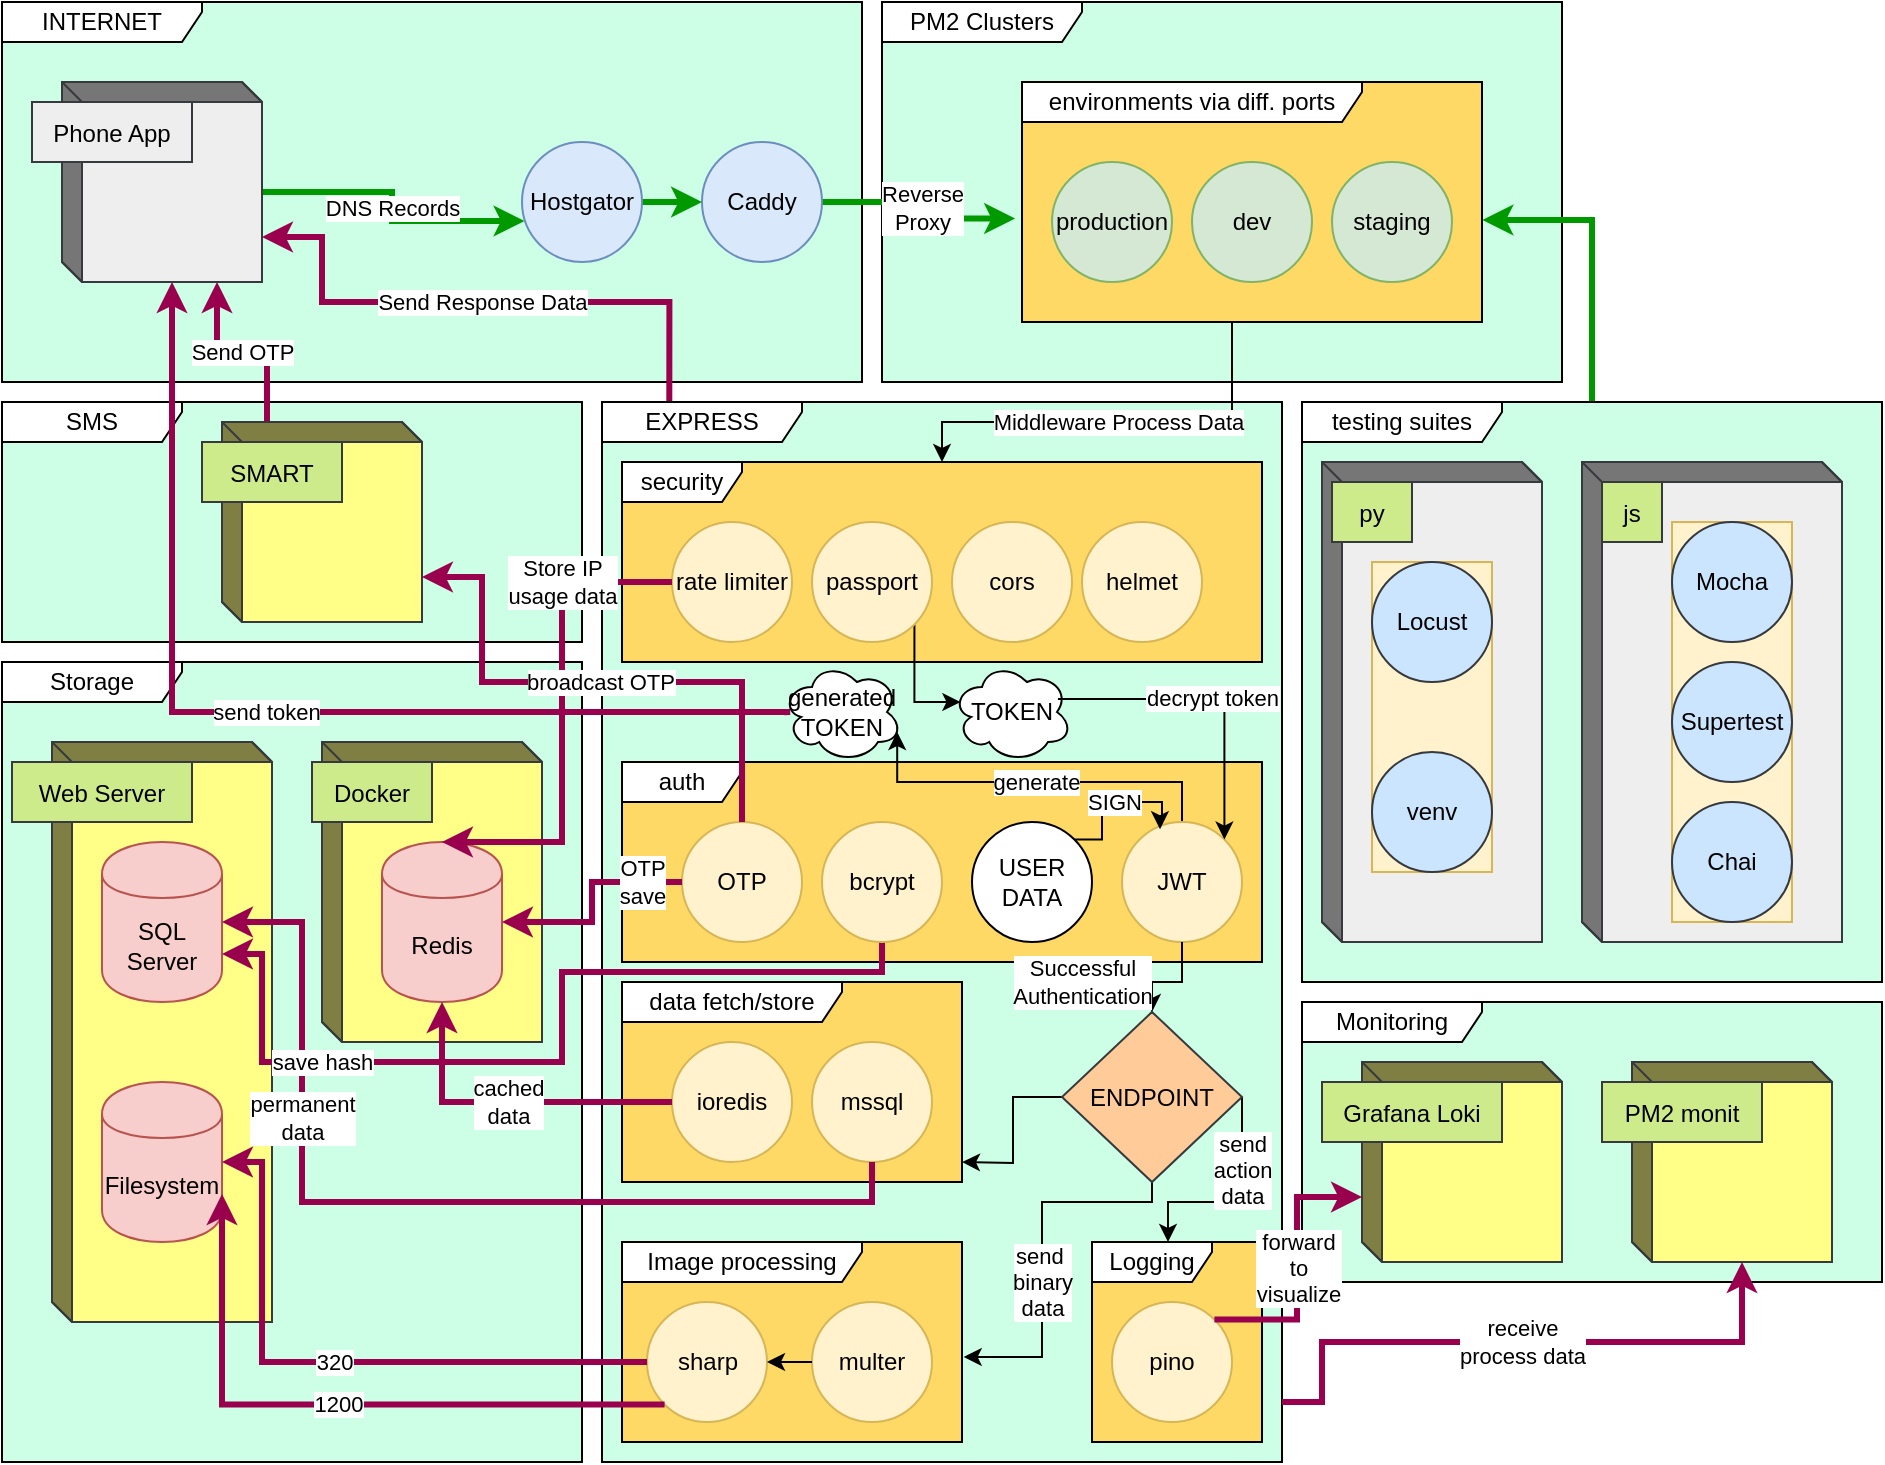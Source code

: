 <mxfile version="21.7.5" type="github">
  <diagram name="Page-1" id="5f0bae14-7c28-e335-631c-24af17079c00">
    <mxGraphModel dx="1257" dy="683" grid="1" gridSize="10" guides="1" tooltips="1" connect="1" arrows="1" fold="1" page="1" pageScale="1" pageWidth="1100" pageHeight="850" background="none" math="0" shadow="0">
      <root>
        <mxCell id="0" />
        <mxCell id="1" parent="0" />
        <mxCell id="fE1Y4oyt0SwKmEaFxiSe-114" value="PM2 Clusters" style="shape=umlFrame;whiteSpace=wrap;html=1;pointerEvents=0;width=100;height=20;swimlaneFillColor=#CCFFE6;" vertex="1" parent="1">
          <mxGeometry x="450" y="10" width="340" height="190" as="geometry" />
        </mxCell>
        <mxCell id="fE1Y4oyt0SwKmEaFxiSe-113" value="Monitoring" style="shape=umlFrame;whiteSpace=wrap;html=1;pointerEvents=0;width=90;height=20;swimlaneFillColor=#CCFFE6;" vertex="1" parent="1">
          <mxGeometry x="660" y="510" width="290" height="140" as="geometry" />
        </mxCell>
        <mxCell id="fE1Y4oyt0SwKmEaFxiSe-55" value="Storage" style="shape=umlFrame;whiteSpace=wrap;html=1;pointerEvents=0;width=90;height=20;swimlaneFillColor=#CCFFE6;" vertex="1" parent="1">
          <mxGeometry x="10" y="340" width="290" height="400" as="geometry" />
        </mxCell>
        <mxCell id="fE1Y4oyt0SwKmEaFxiSe-76" value="INTERNET" style="shape=umlFrame;whiteSpace=wrap;html=1;pointerEvents=0;width=100;height=20;swimlaneFillColor=#CCFFE6;" vertex="1" parent="1">
          <mxGeometry x="10" y="10" width="430" height="190" as="geometry" />
        </mxCell>
        <mxCell id="fE1Y4oyt0SwKmEaFxiSe-37" value="EXPRESS" style="shape=umlFrame;whiteSpace=wrap;html=1;pointerEvents=0;width=100;height=20;swimlaneFillColor=#CCFFE6;" vertex="1" parent="1">
          <mxGeometry x="310" y="210" width="340" height="530" as="geometry" />
        </mxCell>
        <mxCell id="fE1Y4oyt0SwKmEaFxiSe-59" value="DNS Records" style="edgeStyle=orthogonalEdgeStyle;rounded=0;orthogonalLoop=1;jettySize=auto;html=1;exitX=0;exitY=0;exitDx=100;exitDy=55;exitPerimeter=0;entryX=0.021;entryY=0.658;entryDx=0;entryDy=0;entryPerimeter=0;strokeColor=#009900;strokeWidth=3;" edge="1" parent="1" source="fE1Y4oyt0SwKmEaFxiSe-1" target="fE1Y4oyt0SwKmEaFxiSe-44">
          <mxGeometry relative="1" as="geometry" />
        </mxCell>
        <mxCell id="fE1Y4oyt0SwKmEaFxiSe-172" value="Send Response Data" style="edgeStyle=orthogonalEdgeStyle;rounded=0;orthogonalLoop=1;jettySize=auto;html=1;exitX=0.099;exitY=-0.001;exitDx=0;exitDy=0;exitPerimeter=0;entryX=0;entryY=0;entryDx=100;entryDy=77.5;entryPerimeter=0;strokeColor=#99004D;strokeWidth=3;" edge="1" parent="1" source="fE1Y4oyt0SwKmEaFxiSe-37" target="fE1Y4oyt0SwKmEaFxiSe-1">
          <mxGeometry relative="1" as="geometry">
            <Array as="points">
              <mxPoint x="344" y="160" />
              <mxPoint x="170" y="160" />
              <mxPoint x="170" y="127" />
            </Array>
          </mxGeometry>
        </mxCell>
        <mxCell id="fE1Y4oyt0SwKmEaFxiSe-1" value="" style="html=1;dashed=0;whiteSpace=wrap;shape=mxgraph.dfd.externalEntity;fillColor=#eeeeee;strokeColor=#36393d;" vertex="1" parent="1">
          <mxGeometry x="40" y="50" width="100" height="100" as="geometry" />
        </mxCell>
        <mxCell id="fE1Y4oyt0SwKmEaFxiSe-2" value="Phone App" style="autosize=1;part=1;resizable=0;strokeColor=inherit;fillColor=inherit;gradientColor=inherit;" vertex="1" parent="fE1Y4oyt0SwKmEaFxiSe-1">
          <mxGeometry width="80" height="30" relative="1" as="geometry">
            <mxPoint x="-15" y="10" as="offset" />
          </mxGeometry>
        </mxCell>
        <mxCell id="fE1Y4oyt0SwKmEaFxiSe-87" value="Middleware Process Data" style="edgeStyle=orthogonalEdgeStyle;rounded=0;orthogonalLoop=1;jettySize=auto;html=1;" edge="1" parent="1" source="fE1Y4oyt0SwKmEaFxiSe-22" target="fE1Y4oyt0SwKmEaFxiSe-61">
          <mxGeometry relative="1" as="geometry">
            <Array as="points">
              <mxPoint x="625" y="220" />
              <mxPoint x="480" y="220" />
            </Array>
          </mxGeometry>
        </mxCell>
        <mxCell id="fE1Y4oyt0SwKmEaFxiSe-32" value="" style="html=1;dashed=0;whiteSpace=wrap;shape=mxgraph.dfd.externalEntity;fillColor=#ffff88;strokeColor=#36393d;" vertex="1" parent="1">
          <mxGeometry x="690" y="540" width="100" height="100" as="geometry" />
        </mxCell>
        <mxCell id="fE1Y4oyt0SwKmEaFxiSe-33" value="Grafana Loki" style="autosize=1;part=1;resizable=0;strokeColor=#36393d;fillColor=#cdeb8b;" vertex="1" parent="fE1Y4oyt0SwKmEaFxiSe-32">
          <mxGeometry width="90" height="30" relative="1" as="geometry">
            <mxPoint x="-20" y="10" as="offset" />
          </mxGeometry>
        </mxCell>
        <mxCell id="fE1Y4oyt0SwKmEaFxiSe-79" value="Reverse&lt;br&gt;Proxy" style="edgeStyle=orthogonalEdgeStyle;rounded=0;orthogonalLoop=1;jettySize=auto;html=1;exitX=1;exitY=0.5;exitDx=0;exitDy=0;entryX=-0.015;entryY=0.569;entryDx=0;entryDy=0;entryPerimeter=0;strokeColor=#009900;strokeWidth=3;" edge="1" parent="1" source="fE1Y4oyt0SwKmEaFxiSe-42" target="fE1Y4oyt0SwKmEaFxiSe-22">
          <mxGeometry relative="1" as="geometry" />
        </mxCell>
        <mxCell id="fE1Y4oyt0SwKmEaFxiSe-42" value="Caddy" style="shape=ellipse;html=1;dashed=0;whiteSpace=wrap;aspect=fixed;perimeter=ellipsePerimeter;fillColor=#dae8fc;strokeColor=#6c8ebf;" vertex="1" parent="1">
          <mxGeometry x="360" y="80" width="60" height="60" as="geometry" />
        </mxCell>
        <mxCell id="fE1Y4oyt0SwKmEaFxiSe-60" style="edgeStyle=orthogonalEdgeStyle;rounded=0;orthogonalLoop=1;jettySize=auto;html=1;exitX=1;exitY=0.5;exitDx=0;exitDy=0;entryX=0;entryY=0.5;entryDx=0;entryDy=0;strokeColor=#009900;strokeWidth=3;" edge="1" parent="1" source="fE1Y4oyt0SwKmEaFxiSe-44" target="fE1Y4oyt0SwKmEaFxiSe-42">
          <mxGeometry relative="1" as="geometry" />
        </mxCell>
        <mxCell id="fE1Y4oyt0SwKmEaFxiSe-44" value="Hostgator" style="shape=ellipse;html=1;dashed=0;whiteSpace=wrap;aspect=fixed;perimeter=ellipsePerimeter;fillColor=#dae8fc;strokeColor=#6c8ebf;" vertex="1" parent="1">
          <mxGeometry x="270" y="80" width="60" height="60" as="geometry" />
        </mxCell>
        <mxCell id="fE1Y4oyt0SwKmEaFxiSe-80" style="edgeStyle=orthogonalEdgeStyle;rounded=0;orthogonalLoop=1;jettySize=auto;html=1;entryX=1.001;entryY=0.575;entryDx=0;entryDy=0;entryPerimeter=0;strokeColor=#009900;strokeWidth=3;" edge="1" parent="1" source="fE1Y4oyt0SwKmEaFxiSe-73" target="fE1Y4oyt0SwKmEaFxiSe-22">
          <mxGeometry relative="1" as="geometry" />
        </mxCell>
        <mxCell id="fE1Y4oyt0SwKmEaFxiSe-73" value="testing suites" style="shape=umlFrame;whiteSpace=wrap;html=1;pointerEvents=0;width=100;height=20;gradientColor=none;swimlaneFillColor=#CCFFE6;fillStyle=solid;fillColor=default;" vertex="1" parent="1">
          <mxGeometry x="660" y="210" width="290" height="290" as="geometry" />
        </mxCell>
        <mxCell id="fE1Y4oyt0SwKmEaFxiSe-74" value="" style="html=1;dashed=0;whiteSpace=wrap;shape=mxgraph.dfd.externalEntity;fillColor=#eeeeee;strokeColor=#36393d;container=0;" vertex="1" parent="1">
          <mxGeometry x="670" y="240" width="110" height="240" as="geometry" />
        </mxCell>
        <mxCell id="fE1Y4oyt0SwKmEaFxiSe-98" value="" style="html=1;dashed=0;whiteSpace=wrap;shape=mxgraph.dfd.externalEntity;fillColor=#eeeeee;strokeColor=#36393d;" vertex="1" parent="1">
          <mxGeometry x="800" y="240" width="130" height="240" as="geometry" />
        </mxCell>
        <mxCell id="fE1Y4oyt0SwKmEaFxiSe-99" value="js" style="autosize=1;part=1;resizable=0;strokeColor=#36393d;fillColor=#cdeb8b;" vertex="1" parent="fE1Y4oyt0SwKmEaFxiSe-98">
          <mxGeometry width="30" height="30" relative="1" as="geometry">
            <mxPoint x="10" y="10" as="offset" />
          </mxGeometry>
        </mxCell>
        <mxCell id="fE1Y4oyt0SwKmEaFxiSe-100" value="" style="group;fillColor=#fff2cc;strokeColor=#d6b656;" vertex="1" connectable="0" parent="fE1Y4oyt0SwKmEaFxiSe-98">
          <mxGeometry x="45" y="30" width="60" height="200" as="geometry" />
        </mxCell>
        <mxCell id="fE1Y4oyt0SwKmEaFxiSe-93" value="Supertest" style="shape=ellipse;html=1;dashed=0;whiteSpace=wrap;aspect=fixed;perimeter=ellipsePerimeter;fillColor=#cce5ff;strokeColor=#36393d;" vertex="1" parent="fE1Y4oyt0SwKmEaFxiSe-100">
          <mxGeometry y="70" width="60" height="60" as="geometry" />
        </mxCell>
        <mxCell id="fE1Y4oyt0SwKmEaFxiSe-94" value="Mocha" style="shape=ellipse;html=1;dashed=0;whiteSpace=wrap;aspect=fixed;perimeter=ellipsePerimeter;fillColor=#cce5ff;strokeColor=#36393d;" vertex="1" parent="fE1Y4oyt0SwKmEaFxiSe-100">
          <mxGeometry width="60" height="60" as="geometry" />
        </mxCell>
        <mxCell id="fE1Y4oyt0SwKmEaFxiSe-95" value="Chai" style="shape=ellipse;html=1;dashed=0;whiteSpace=wrap;aspect=fixed;perimeter=ellipsePerimeter;fillColor=#cce5ff;strokeColor=#36393d;" vertex="1" parent="fE1Y4oyt0SwKmEaFxiSe-100">
          <mxGeometry y="140" width="60" height="60" as="geometry" />
        </mxCell>
        <mxCell id="fE1Y4oyt0SwKmEaFxiSe-110" value="" style="html=1;dashed=0;whiteSpace=wrap;shape=mxgraph.dfd.externalEntity;fillColor=#ffff88;strokeColor=#36393d;" vertex="1" parent="1">
          <mxGeometry x="35" y="380" width="110" height="290" as="geometry" />
        </mxCell>
        <mxCell id="fE1Y4oyt0SwKmEaFxiSe-111" value="Web Server" style="autosize=1;part=1;resizable=0;strokeColor=#36393d;fillColor=#cdeb8b;" vertex="1" parent="fE1Y4oyt0SwKmEaFxiSe-110">
          <mxGeometry width="90" height="30" relative="1" as="geometry">
            <mxPoint x="-20" y="10" as="offset" />
          </mxGeometry>
        </mxCell>
        <mxCell id="fE1Y4oyt0SwKmEaFxiSe-5" value="SQL Server" style="shape=cylinder;whiteSpace=wrap;html=1;boundedLbl=1;backgroundOutline=1;fillColor=#f8cecc;strokeColor=#b85450;" vertex="1" parent="fE1Y4oyt0SwKmEaFxiSe-110">
          <mxGeometry x="25" y="50" width="60" height="80" as="geometry" />
        </mxCell>
        <mxCell id="fE1Y4oyt0SwKmEaFxiSe-126" value="Filesystem" style="shape=cylinder;whiteSpace=wrap;html=1;boundedLbl=1;backgroundOutline=1;fillColor=#f8cecc;strokeColor=#b85450;" vertex="1" parent="fE1Y4oyt0SwKmEaFxiSe-110">
          <mxGeometry x="25" y="170" width="60" height="80" as="geometry" />
        </mxCell>
        <mxCell id="fE1Y4oyt0SwKmEaFxiSe-115" value="" style="group" vertex="1" connectable="0" parent="1">
          <mxGeometry x="520" y="50" width="230" height="120" as="geometry" />
        </mxCell>
        <mxCell id="fE1Y4oyt0SwKmEaFxiSe-22" value="environments via diff. ports" style="shape=umlFrame;whiteSpace=wrap;html=1;pointerEvents=0;width=170;height=20;swimlaneFillColor=#FFD966;" vertex="1" parent="fE1Y4oyt0SwKmEaFxiSe-115">
          <mxGeometry width="230" height="120" as="geometry" />
        </mxCell>
        <mxCell id="fE1Y4oyt0SwKmEaFxiSe-25" value="dev" style="shape=ellipse;html=1;dashed=0;whiteSpace=wrap;aspect=fixed;perimeter=ellipsePerimeter;fillColor=#d5e8d4;strokeColor=#82b366;" vertex="1" parent="fE1Y4oyt0SwKmEaFxiSe-115">
          <mxGeometry x="85" y="40" width="60" height="60" as="geometry" />
        </mxCell>
        <mxCell id="fE1Y4oyt0SwKmEaFxiSe-26" value="staging" style="shape=ellipse;html=1;dashed=0;whiteSpace=wrap;aspect=fixed;perimeter=ellipsePerimeter;fillColor=#d5e8d4;strokeColor=#82b366;" vertex="1" parent="fE1Y4oyt0SwKmEaFxiSe-115">
          <mxGeometry x="155" y="40" width="60" height="60" as="geometry" />
        </mxCell>
        <mxCell id="fE1Y4oyt0SwKmEaFxiSe-8" value="production" style="shape=ellipse;html=1;dashed=0;whiteSpace=wrap;aspect=fixed;perimeter=ellipsePerimeter;fillColor=#d5e8d4;strokeColor=#82b366;" vertex="1" parent="fE1Y4oyt0SwKmEaFxiSe-115">
          <mxGeometry x="15" y="40" width="60" height="60" as="geometry" />
        </mxCell>
        <mxCell id="fE1Y4oyt0SwKmEaFxiSe-117" value="" style="html=1;dashed=0;whiteSpace=wrap;shape=mxgraph.dfd.externalEntity;fillColor=#ffff88;strokeColor=#36393d;" vertex="1" parent="1">
          <mxGeometry x="825" y="540" width="100" height="100" as="geometry" />
        </mxCell>
        <mxCell id="fE1Y4oyt0SwKmEaFxiSe-118" value="PM2 monit" style="autosize=1;part=1;resizable=0;strokeColor=#36393d;fillColor=#cdeb8b;" vertex="1" parent="fE1Y4oyt0SwKmEaFxiSe-117">
          <mxGeometry width="80" height="30" relative="1" as="geometry">
            <mxPoint x="-15" y="10" as="offset" />
          </mxGeometry>
        </mxCell>
        <mxCell id="fE1Y4oyt0SwKmEaFxiSe-120" value="" style="group" vertex="1" connectable="0" parent="1">
          <mxGeometry x="555" y="630" width="85" height="100" as="geometry" />
        </mxCell>
        <mxCell id="fE1Y4oyt0SwKmEaFxiSe-119" value="Logging" style="shape=umlFrame;whiteSpace=wrap;html=1;pointerEvents=0;width=60;height=20;swimlaneFillColor=#FFD966;" vertex="1" parent="fE1Y4oyt0SwKmEaFxiSe-120">
          <mxGeometry width="85" height="100" as="geometry" />
        </mxCell>
        <mxCell id="fE1Y4oyt0SwKmEaFxiSe-39" value="pino" style="shape=ellipse;html=1;dashed=0;whiteSpace=wrap;aspect=fixed;perimeter=ellipsePerimeter;fillColor=#fff2cc;strokeColor=#d6b656;" vertex="1" parent="fE1Y4oyt0SwKmEaFxiSe-120">
          <mxGeometry x="10" y="30" width="60" height="60" as="geometry" />
        </mxCell>
        <mxCell id="fE1Y4oyt0SwKmEaFxiSe-122" value="receive&lt;br&gt;process data" style="edgeStyle=orthogonalEdgeStyle;rounded=0;orthogonalLoop=1;jettySize=auto;html=1;entryX=0;entryY=0;entryDx=55;entryDy=100;entryPerimeter=0;strokeColor=#99004D;strokeWidth=3;" edge="1" parent="1" target="fE1Y4oyt0SwKmEaFxiSe-117">
          <mxGeometry relative="1" as="geometry">
            <mxPoint x="650" y="710" as="sourcePoint" />
            <Array as="points">
              <mxPoint x="670" y="710" />
              <mxPoint x="670" y="680" />
              <mxPoint x="880" y="680" />
            </Array>
          </mxGeometry>
        </mxCell>
        <mxCell id="fE1Y4oyt0SwKmEaFxiSe-167" value="send&lt;br&gt;action&lt;br&gt;data" style="edgeStyle=orthogonalEdgeStyle;rounded=0;orthogonalLoop=1;jettySize=auto;html=1;exitX=1;exitY=0.5;exitDx=0;exitDy=0;" edge="1" parent="1" source="fE1Y4oyt0SwKmEaFxiSe-138">
          <mxGeometry x="-0.344" relative="1" as="geometry">
            <mxPoint x="593" y="630" as="targetPoint" />
            <Array as="points">
              <mxPoint x="630" y="610" />
              <mxPoint x="593" y="610" />
            </Array>
            <mxPoint as="offset" />
          </mxGeometry>
        </mxCell>
        <mxCell id="fE1Y4oyt0SwKmEaFxiSe-168" value="send&amp;nbsp;&lt;br&gt;binary&lt;br&gt;data" style="edgeStyle=orthogonalEdgeStyle;rounded=0;orthogonalLoop=1;jettySize=auto;html=1;exitX=0.5;exitY=1;exitDx=0;exitDy=0;entryX=1.005;entryY=0.175;entryDx=0;entryDy=0;entryPerimeter=0;" edge="1" parent="1" source="fE1Y4oyt0SwKmEaFxiSe-138">
          <mxGeometry x="0.156" relative="1" as="geometry">
            <mxPoint x="490.85" y="687.5" as="targetPoint" />
            <Array as="points">
              <mxPoint x="585" y="610" />
              <mxPoint x="530" y="610" />
              <mxPoint x="530" y="688" />
            </Array>
            <mxPoint as="offset" />
          </mxGeometry>
        </mxCell>
        <mxCell id="fE1Y4oyt0SwKmEaFxiSe-169" style="edgeStyle=orthogonalEdgeStyle;rounded=0;orthogonalLoop=1;jettySize=auto;html=1;exitX=0;exitY=0.5;exitDx=0;exitDy=0;entryX=1;entryY=0.5;entryDx=0;entryDy=0;entryPerimeter=0;" edge="1" parent="1" source="fE1Y4oyt0SwKmEaFxiSe-138">
          <mxGeometry relative="1" as="geometry">
            <mxPoint x="490" y="590" as="targetPoint" />
          </mxGeometry>
        </mxCell>
        <mxCell id="fE1Y4oyt0SwKmEaFxiSe-138" value="ENDPOINT" style="shape=rhombus;html=1;dashed=0;whiteSpace=wrap;perimeter=rhombusPerimeter;fillColor=#ffcc99;strokeColor=#36393d;" vertex="1" parent="1">
          <mxGeometry x="540" y="515" width="90" height="85" as="geometry" />
        </mxCell>
        <mxCell id="fE1Y4oyt0SwKmEaFxiSe-149" value="" style="group;fillColor=#fff2cc;strokeColor=#d6b656;" vertex="1" connectable="0" parent="1">
          <mxGeometry x="695" y="290" width="60" height="155" as="geometry" />
        </mxCell>
        <mxCell id="fE1Y4oyt0SwKmEaFxiSe-103" value="Locust" style="shape=ellipse;html=1;dashed=0;whiteSpace=wrap;aspect=fixed;perimeter=ellipsePerimeter;fillColor=#cce5ff;strokeColor=#36393d;container=0;" vertex="1" parent="fE1Y4oyt0SwKmEaFxiSe-149">
          <mxGeometry width="60" height="60" as="geometry" />
        </mxCell>
        <mxCell id="fE1Y4oyt0SwKmEaFxiSe-105" value="venv" style="shape=ellipse;html=1;dashed=0;whiteSpace=wrap;aspect=fixed;perimeter=ellipsePerimeter;fillColor=#cce5ff;strokeColor=#36393d;container=0;" vertex="1" parent="fE1Y4oyt0SwKmEaFxiSe-149">
          <mxGeometry y="95" width="60" height="60" as="geometry" />
        </mxCell>
        <mxCell id="fE1Y4oyt0SwKmEaFxiSe-152" value="forward&lt;br&gt;to&lt;br&gt;visualize" style="edgeStyle=orthogonalEdgeStyle;rounded=0;orthogonalLoop=1;jettySize=auto;html=1;exitX=1;exitY=0;exitDx=0;exitDy=0;entryX=0;entryY=0;entryDx=0;entryDy=67.5;entryPerimeter=0;strokeColor=#99004D;strokeWidth=3;" edge="1" parent="1" source="fE1Y4oyt0SwKmEaFxiSe-39" target="fE1Y4oyt0SwKmEaFxiSe-32">
          <mxGeometry relative="1" as="geometry" />
        </mxCell>
        <mxCell id="fE1Y4oyt0SwKmEaFxiSe-154" value="SMS" style="shape=umlFrame;whiteSpace=wrap;html=1;pointerEvents=0;width=90;height=20;swimlaneFillColor=#CCFFE6;" vertex="1" parent="1">
          <mxGeometry x="10" y="210" width="290" height="120" as="geometry" />
        </mxCell>
        <mxCell id="fE1Y4oyt0SwKmEaFxiSe-179" value="Send OTP" style="edgeStyle=orthogonalEdgeStyle;rounded=0;orthogonalLoop=1;jettySize=auto;html=1;exitX=0;exitY=0;exitDx=22.5;exitDy=0;exitPerimeter=0;entryX=0;entryY=0;entryDx=77.5;entryDy=100;entryPerimeter=0;strokeWidth=3;strokeColor=#99004D;" edge="1" parent="1" source="fE1Y4oyt0SwKmEaFxiSe-155" target="fE1Y4oyt0SwKmEaFxiSe-1">
          <mxGeometry relative="1" as="geometry" />
        </mxCell>
        <mxCell id="fE1Y4oyt0SwKmEaFxiSe-155" value="" style="html=1;dashed=0;whiteSpace=wrap;shape=mxgraph.dfd.externalEntity;fillColor=#ffff88;strokeColor=#36393d;" vertex="1" parent="1">
          <mxGeometry x="120" y="220" width="100" height="100" as="geometry" />
        </mxCell>
        <mxCell id="fE1Y4oyt0SwKmEaFxiSe-156" value="SMART" style="autosize=1;part=1;resizable=0;strokeColor=#36393d;fillColor=#cdeb8b;" vertex="1" parent="fE1Y4oyt0SwKmEaFxiSe-155">
          <mxGeometry width="70" height="30" relative="1" as="geometry">
            <mxPoint x="-10" y="10" as="offset" />
          </mxGeometry>
        </mxCell>
        <mxCell id="fE1Y4oyt0SwKmEaFxiSe-159" value="" style="group" vertex="1" connectable="0" parent="1">
          <mxGeometry x="320" y="500" width="170" height="100" as="geometry" />
        </mxCell>
        <mxCell id="fE1Y4oyt0SwKmEaFxiSe-123" value="data fetch/store" style="shape=umlFrame;whiteSpace=wrap;html=1;pointerEvents=0;width=110;height=20;swimlaneFillColor=#FFD966;" vertex="1" parent="fE1Y4oyt0SwKmEaFxiSe-159">
          <mxGeometry width="170" height="100" as="geometry" />
        </mxCell>
        <mxCell id="fE1Y4oyt0SwKmEaFxiSe-128" value="ioredis" style="shape=ellipse;html=1;dashed=0;whiteSpace=wrap;aspect=fixed;perimeter=ellipsePerimeter;fillColor=#fff2cc;strokeColor=#d6b656;" vertex="1" parent="fE1Y4oyt0SwKmEaFxiSe-159">
          <mxGeometry x="25" y="30" width="60" height="60" as="geometry" />
        </mxCell>
        <mxCell id="fE1Y4oyt0SwKmEaFxiSe-130" value="mssql" style="shape=ellipse;html=1;dashed=0;whiteSpace=wrap;aspect=fixed;perimeter=ellipsePerimeter;fillColor=#fff2cc;strokeColor=#d6b656;" vertex="1" parent="fE1Y4oyt0SwKmEaFxiSe-159">
          <mxGeometry x="95" y="30" width="60" height="60" as="geometry" />
        </mxCell>
        <mxCell id="fE1Y4oyt0SwKmEaFxiSe-131" value="permanent&lt;br&gt;data" style="edgeStyle=orthogonalEdgeStyle;rounded=0;orthogonalLoop=1;jettySize=auto;html=1;entryX=1;entryY=0.5;entryDx=0;entryDy=0;exitX=0.5;exitY=1;exitDx=0;exitDy=0;strokeColor=#99004D;strokeWidth=3;" edge="1" parent="1" source="fE1Y4oyt0SwKmEaFxiSe-130" target="fE1Y4oyt0SwKmEaFxiSe-5">
          <mxGeometry x="0.433" relative="1" as="geometry">
            <mxPoint x="445" y="560" as="sourcePoint" />
            <Array as="points">
              <mxPoint x="445" y="610" />
              <mxPoint x="160" y="610" />
              <mxPoint x="160" y="470" />
            </Array>
            <mxPoint as="offset" />
          </mxGeometry>
        </mxCell>
        <mxCell id="fE1Y4oyt0SwKmEaFxiSe-180" value="" style="group" vertex="1" connectable="0" parent="1">
          <mxGeometry x="320" y="630" width="170" height="100" as="geometry" />
        </mxCell>
        <mxCell id="fE1Y4oyt0SwKmEaFxiSe-133" value="Image processing" style="shape=umlFrame;whiteSpace=wrap;html=1;pointerEvents=0;width=120;height=20;swimlaneFillColor=#FFD966;" vertex="1" parent="fE1Y4oyt0SwKmEaFxiSe-180">
          <mxGeometry width="170" height="100" as="geometry" />
        </mxCell>
        <mxCell id="fE1Y4oyt0SwKmEaFxiSe-134" value="sharp" style="shape=ellipse;html=1;dashed=0;whiteSpace=wrap;aspect=fixed;perimeter=ellipsePerimeter;fillColor=#fff2cc;strokeColor=#d6b656;" vertex="1" parent="fE1Y4oyt0SwKmEaFxiSe-180">
          <mxGeometry x="12.502" y="30" width="60" height="60" as="geometry" />
        </mxCell>
        <mxCell id="fE1Y4oyt0SwKmEaFxiSe-135" value="multer" style="shape=ellipse;html=1;dashed=0;whiteSpace=wrap;aspect=fixed;perimeter=ellipsePerimeter;fillColor=#fff2cc;strokeColor=#d6b656;" vertex="1" parent="fE1Y4oyt0SwKmEaFxiSe-180">
          <mxGeometry x="95.002" y="30" width="60" height="60" as="geometry" />
        </mxCell>
        <mxCell id="fE1Y4oyt0SwKmEaFxiSe-164" style="edgeStyle=orthogonalEdgeStyle;rounded=0;orthogonalLoop=1;jettySize=auto;html=1;exitX=0;exitY=0.5;exitDx=0;exitDy=0;entryX=1;entryY=0.5;entryDx=0;entryDy=0;" edge="1" parent="fE1Y4oyt0SwKmEaFxiSe-180" source="fE1Y4oyt0SwKmEaFxiSe-135" target="fE1Y4oyt0SwKmEaFxiSe-134">
          <mxGeometry relative="1" as="geometry" />
        </mxCell>
        <mxCell id="fE1Y4oyt0SwKmEaFxiSe-181" value="" style="group" vertex="1" connectable="0" parent="1">
          <mxGeometry x="320" y="240" width="320" height="190" as="geometry" />
        </mxCell>
        <mxCell id="fE1Y4oyt0SwKmEaFxiSe-61" value="security" style="shape=umlFrame;whiteSpace=wrap;html=1;pointerEvents=0;width=60;height=20;swimlaneFillColor=#FFD966;" vertex="1" parent="fE1Y4oyt0SwKmEaFxiSe-181">
          <mxGeometry width="320" height="100" as="geometry" />
        </mxCell>
        <mxCell id="fE1Y4oyt0SwKmEaFxiSe-62" value="rate limiter" style="shape=ellipse;html=1;dashed=0;whiteSpace=wrap;aspect=fixed;perimeter=ellipsePerimeter;fillColor=#fff2cc;strokeColor=#d6b656;" vertex="1" parent="fE1Y4oyt0SwKmEaFxiSe-181">
          <mxGeometry x="25" y="30" width="60" height="60" as="geometry" />
        </mxCell>
        <mxCell id="fE1Y4oyt0SwKmEaFxiSe-63" value="helmet" style="shape=ellipse;html=1;dashed=0;whiteSpace=wrap;aspect=fixed;perimeter=ellipsePerimeter;fillColor=#fff2cc;strokeColor=#d6b656;" vertex="1" parent="fE1Y4oyt0SwKmEaFxiSe-181">
          <mxGeometry x="230" y="30" width="60" height="60" as="geometry" />
        </mxCell>
        <mxCell id="fE1Y4oyt0SwKmEaFxiSe-81" value="cors" style="shape=ellipse;html=1;dashed=0;whiteSpace=wrap;aspect=fixed;perimeter=ellipsePerimeter;fillColor=#fff2cc;strokeColor=#d6b656;" vertex="1" parent="fE1Y4oyt0SwKmEaFxiSe-181">
          <mxGeometry x="165" y="30" width="60" height="60" as="geometry" />
        </mxCell>
        <mxCell id="fE1Y4oyt0SwKmEaFxiSe-204" style="edgeStyle=orthogonalEdgeStyle;rounded=0;orthogonalLoop=1;jettySize=auto;html=1;exitX=1;exitY=1;exitDx=0;exitDy=0;entryX=0.07;entryY=0.4;entryDx=0;entryDy=0;entryPerimeter=0;" edge="1" parent="fE1Y4oyt0SwKmEaFxiSe-181" source="fE1Y4oyt0SwKmEaFxiSe-82" target="fE1Y4oyt0SwKmEaFxiSe-202">
          <mxGeometry relative="1" as="geometry">
            <Array as="points">
              <mxPoint x="146" y="120" />
            </Array>
          </mxGeometry>
        </mxCell>
        <mxCell id="fE1Y4oyt0SwKmEaFxiSe-82" value="passport" style="shape=ellipse;html=1;dashed=0;whiteSpace=wrap;aspect=fixed;perimeter=ellipsePerimeter;fillColor=#fff2cc;strokeColor=#d6b656;" vertex="1" parent="fE1Y4oyt0SwKmEaFxiSe-181">
          <mxGeometry x="95" y="30" width="60" height="60" as="geometry" />
        </mxCell>
        <mxCell id="fE1Y4oyt0SwKmEaFxiSe-202" value="TOKEN" style="shape=cloud;whiteSpace=wrap;html=1;" vertex="1" parent="fE1Y4oyt0SwKmEaFxiSe-181">
          <mxGeometry x="165" y="100" width="60" height="50" as="geometry" />
        </mxCell>
        <mxCell id="fE1Y4oyt0SwKmEaFxiSe-189" value="py" style="autosize=1;part=1;resizable=0;strokeColor=#36393d;fillColor=#cdeb8b;" vertex="1" parent="1">
          <mxGeometry x="675" y="250.0" width="40" height="30" as="geometry" />
        </mxCell>
        <mxCell id="fE1Y4oyt0SwKmEaFxiSe-106" value="" style="html=1;dashed=0;whiteSpace=wrap;shape=mxgraph.dfd.externalEntity;fillColor=#ffff88;strokeColor=#36393d;" vertex="1" parent="1">
          <mxGeometry x="170" y="380" width="110" height="150" as="geometry" />
        </mxCell>
        <mxCell id="fE1Y4oyt0SwKmEaFxiSe-107" value="Docker" style="autosize=1;part=1;resizable=0;strokeColor=#36393d;fillColor=#cdeb8b;" vertex="1" parent="fE1Y4oyt0SwKmEaFxiSe-106">
          <mxGeometry width="60" height="30" relative="1" as="geometry">
            <mxPoint x="-5" y="10" as="offset" />
          </mxGeometry>
        </mxCell>
        <mxCell id="fE1Y4oyt0SwKmEaFxiSe-6" value="Redis" style="shape=cylinder;whiteSpace=wrap;html=1;boundedLbl=1;backgroundOutline=1;fillColor=#f8cecc;strokeColor=#b85450;" vertex="1" parent="fE1Y4oyt0SwKmEaFxiSe-106">
          <mxGeometry x="30" y="50" width="60" height="80" as="geometry" />
        </mxCell>
        <mxCell id="fE1Y4oyt0SwKmEaFxiSe-163" value="1200" style="edgeStyle=orthogonalEdgeStyle;rounded=0;orthogonalLoop=1;jettySize=auto;html=1;exitX=0;exitY=1;exitDx=0;exitDy=0;entryX=1;entryY=0.7;entryDx=0;entryDy=0;strokeColor=#99004D;strokeWidth=3;" edge="1" parent="1" source="fE1Y4oyt0SwKmEaFxiSe-134" target="fE1Y4oyt0SwKmEaFxiSe-126">
          <mxGeometry relative="1" as="geometry">
            <mxPoint x="198.24" y="743.35" as="targetPoint" />
            <Array as="points">
              <mxPoint x="120" y="711" />
            </Array>
          </mxGeometry>
        </mxCell>
        <mxCell id="fE1Y4oyt0SwKmEaFxiSe-136" value="320" style="edgeStyle=orthogonalEdgeStyle;rounded=0;orthogonalLoop=1;jettySize=auto;html=1;exitX=0;exitY=0.5;exitDx=0;exitDy=0;entryX=1;entryY=0.5;entryDx=0;entryDy=0;strokeColor=#99004D;strokeWidth=3;" edge="1" parent="1" source="fE1Y4oyt0SwKmEaFxiSe-134" target="fE1Y4oyt0SwKmEaFxiSe-126">
          <mxGeometry relative="1" as="geometry">
            <mxPoint x="200" y="715" as="targetPoint" />
            <Array as="points">
              <mxPoint x="140" y="690" />
              <mxPoint x="140" y="590" />
            </Array>
          </mxGeometry>
        </mxCell>
        <mxCell id="fE1Y4oyt0SwKmEaFxiSe-129" value="cached&lt;br&gt;data" style="edgeStyle=orthogonalEdgeStyle;rounded=0;orthogonalLoop=1;jettySize=auto;html=1;exitX=0;exitY=0.5;exitDx=0;exitDy=0;entryX=0.5;entryY=1;entryDx=0;entryDy=0;strokeColor=#99004D;strokeWidth=3;" edge="1" parent="1" source="fE1Y4oyt0SwKmEaFxiSe-128" target="fE1Y4oyt0SwKmEaFxiSe-6">
          <mxGeometry relative="1" as="geometry" />
        </mxCell>
        <mxCell id="fE1Y4oyt0SwKmEaFxiSe-69" value="Store IP&lt;br&gt;usage data" style="edgeStyle=orthogonalEdgeStyle;rounded=0;orthogonalLoop=1;jettySize=auto;html=1;exitX=0;exitY=0.5;exitDx=0;exitDy=0;entryX=0.5;entryY=0;entryDx=0;entryDy=0;strokeColor=#99004D;strokeWidth=3;" edge="1" parent="1" source="fE1Y4oyt0SwKmEaFxiSe-62" target="fE1Y4oyt0SwKmEaFxiSe-6">
          <mxGeometry x="-0.551" relative="1" as="geometry">
            <Array as="points">
              <mxPoint x="290" y="300" />
              <mxPoint x="290" y="430" />
            </Array>
            <mxPoint as="offset" />
          </mxGeometry>
        </mxCell>
        <mxCell id="fE1Y4oyt0SwKmEaFxiSe-161" value="auth" style="shape=umlFrame;whiteSpace=wrap;html=1;pointerEvents=0;width=60;height=20;swimlaneFillColor=#FFD966;" vertex="1" parent="1">
          <mxGeometry x="320" y="390" width="320" height="100" as="geometry" />
        </mxCell>
        <mxCell id="fE1Y4oyt0SwKmEaFxiSe-203" value="generate" style="edgeStyle=orthogonalEdgeStyle;rounded=0;orthogonalLoop=1;jettySize=auto;html=1;exitX=0.5;exitY=0;exitDx=0;exitDy=0;entryX=0.96;entryY=0.7;entryDx=0;entryDy=0;entryPerimeter=0;" edge="1" parent="1" source="fE1Y4oyt0SwKmEaFxiSe-162" target="fE1Y4oyt0SwKmEaFxiSe-221">
          <mxGeometry relative="1" as="geometry">
            <Array as="points">
              <mxPoint x="600" y="400" />
              <mxPoint x="458" y="400" />
            </Array>
          </mxGeometry>
        </mxCell>
        <mxCell id="fE1Y4oyt0SwKmEaFxiSe-162" value="JWT" style="shape=ellipse;html=1;dashed=0;whiteSpace=wrap;aspect=fixed;perimeter=ellipsePerimeter;fillColor=#fff2cc;strokeColor=#d6b656;" vertex="1" parent="1">
          <mxGeometry x="569.999" y="420" width="60" height="60" as="geometry" />
        </mxCell>
        <mxCell id="fE1Y4oyt0SwKmEaFxiSe-176" value="OTP" style="shape=ellipse;html=1;dashed=0;whiteSpace=wrap;aspect=fixed;perimeter=ellipsePerimeter;fillColor=#fff2cc;strokeColor=#d6b656;" vertex="1" parent="1">
          <mxGeometry x="350.005" y="420" width="60" height="60" as="geometry" />
        </mxCell>
        <mxCell id="fE1Y4oyt0SwKmEaFxiSe-197" value="save hash" style="edgeStyle=orthogonalEdgeStyle;rounded=0;orthogonalLoop=1;jettySize=auto;html=1;exitX=0.5;exitY=1;exitDx=0;exitDy=0;entryX=1;entryY=0.7;entryDx=0;entryDy=0;strokeColor=#99004D;strokeWidth=3;" edge="1" parent="1" source="fE1Y4oyt0SwKmEaFxiSe-194" target="fE1Y4oyt0SwKmEaFxiSe-5">
          <mxGeometry x="0.531" relative="1" as="geometry">
            <Array as="points">
              <mxPoint x="450" y="495" />
              <mxPoint x="290" y="495" />
              <mxPoint x="290" y="540" />
              <mxPoint x="140" y="540" />
              <mxPoint x="140" y="486" />
            </Array>
            <mxPoint as="offset" />
          </mxGeometry>
        </mxCell>
        <mxCell id="fE1Y4oyt0SwKmEaFxiSe-194" value="bcrypt" style="shape=ellipse;html=1;dashed=0;whiteSpace=wrap;aspect=fixed;perimeter=ellipsePerimeter;fillColor=#fff2cc;strokeColor=#d6b656;" vertex="1" parent="1">
          <mxGeometry x="419.995" y="420" width="60" height="60" as="geometry" />
        </mxCell>
        <mxCell id="fE1Y4oyt0SwKmEaFxiSe-190" value="OTP&lt;br&gt;save" style="edgeStyle=orthogonalEdgeStyle;rounded=0;orthogonalLoop=1;jettySize=auto;html=1;exitX=0;exitY=0.5;exitDx=0;exitDy=0;entryX=1;entryY=0.5;entryDx=0;entryDy=0;strokeColor=#99004D;strokeWidth=3;" edge="1" parent="1" source="fE1Y4oyt0SwKmEaFxiSe-176" target="fE1Y4oyt0SwKmEaFxiSe-6">
          <mxGeometry x="-0.63" relative="1" as="geometry">
            <mxPoint x="331" y="450" as="sourcePoint" />
            <mxPoint x="220" y="275" as="targetPoint" />
            <mxPoint as="offset" />
          </mxGeometry>
        </mxCell>
        <mxCell id="fE1Y4oyt0SwKmEaFxiSe-191" value="broadcast OTP" style="edgeStyle=orthogonalEdgeStyle;rounded=0;orthogonalLoop=1;jettySize=auto;html=1;exitX=0.5;exitY=0;exitDx=0;exitDy=0;entryX=0;entryY=0;entryDx=100;entryDy=77.5;entryPerimeter=0;strokeColor=#99004D;strokeWidth=3;" edge="1" parent="1" source="fE1Y4oyt0SwKmEaFxiSe-176" target="fE1Y4oyt0SwKmEaFxiSe-155">
          <mxGeometry relative="1" as="geometry">
            <Array as="points">
              <mxPoint x="380" y="350" />
              <mxPoint x="250" y="350" />
              <mxPoint x="250" y="297" />
            </Array>
          </mxGeometry>
        </mxCell>
        <mxCell id="fE1Y4oyt0SwKmEaFxiSe-166" value="Successful&lt;br&gt;Authentication" style="edgeStyle=orthogonalEdgeStyle;rounded=0;orthogonalLoop=1;jettySize=auto;html=1;exitX=0.5;exitY=1;exitDx=0;exitDy=0;entryX=0.5;entryY=0;entryDx=0;entryDy=0;" edge="1" parent="1" source="fE1Y4oyt0SwKmEaFxiSe-162" target="fE1Y4oyt0SwKmEaFxiSe-138">
          <mxGeometry x="0.4" y="-35" relative="1" as="geometry">
            <Array as="points">
              <mxPoint x="600" y="500" />
              <mxPoint x="585" y="500" />
            </Array>
            <mxPoint as="offset" />
          </mxGeometry>
        </mxCell>
        <mxCell id="fE1Y4oyt0SwKmEaFxiSe-201" value="SIGN" style="edgeStyle=orthogonalEdgeStyle;rounded=0;orthogonalLoop=1;jettySize=auto;html=1;exitX=1;exitY=0;exitDx=0;exitDy=0;entryX=0.317;entryY=0.06;entryDx=0;entryDy=0;entryPerimeter=0;" edge="1" parent="1" source="fE1Y4oyt0SwKmEaFxiSe-199" target="fE1Y4oyt0SwKmEaFxiSe-162">
          <mxGeometry relative="1" as="geometry">
            <Array as="points">
              <mxPoint x="560" y="429" />
              <mxPoint x="560" y="410" />
              <mxPoint x="590" y="410" />
              <mxPoint x="590" y="420" />
              <mxPoint x="589" y="420" />
            </Array>
          </mxGeometry>
        </mxCell>
        <mxCell id="fE1Y4oyt0SwKmEaFxiSe-199" value="USER&lt;br&gt;DATA" style="shape=ellipse;html=1;dashed=0;whiteSpace=wrap;aspect=fixed;perimeter=ellipsePerimeter;" vertex="1" parent="1">
          <mxGeometry x="495" y="420" width="60" height="60" as="geometry" />
        </mxCell>
        <mxCell id="fE1Y4oyt0SwKmEaFxiSe-177" value="decrypt token" style="edgeStyle=orthogonalEdgeStyle;rounded=0;orthogonalLoop=1;jettySize=auto;html=1;exitX=0.883;exitY=0.369;exitDx=0;exitDy=0;entryX=1;entryY=0;entryDx=0;entryDy=0;exitPerimeter=0;" edge="1" parent="1" source="fE1Y4oyt0SwKmEaFxiSe-202" target="fE1Y4oyt0SwKmEaFxiSe-162">
          <mxGeometry x="0.002" relative="1" as="geometry">
            <mxPoint as="offset" />
          </mxGeometry>
        </mxCell>
        <mxCell id="fE1Y4oyt0SwKmEaFxiSe-222" value="send token" style="edgeStyle=orthogonalEdgeStyle;rounded=0;orthogonalLoop=1;jettySize=auto;html=1;exitX=0.044;exitY=0.531;exitDx=0;exitDy=0;exitPerimeter=0;entryX=0;entryY=0;entryDx=55;entryDy=100;entryPerimeter=0;strokeColor=#99004D;strokeWidth=3;" edge="1" parent="1" source="fE1Y4oyt0SwKmEaFxiSe-221" target="fE1Y4oyt0SwKmEaFxiSe-1">
          <mxGeometry relative="1" as="geometry">
            <Array as="points">
              <mxPoint x="403" y="365" />
              <mxPoint x="95" y="365" />
            </Array>
          </mxGeometry>
        </mxCell>
        <mxCell id="fE1Y4oyt0SwKmEaFxiSe-221" value="generated&lt;br&gt;TOKEN" style="shape=cloud;whiteSpace=wrap;html=1;" vertex="1" parent="1">
          <mxGeometry x="400" y="340" width="60" height="50" as="geometry" />
        </mxCell>
      </root>
    </mxGraphModel>
  </diagram>
</mxfile>
